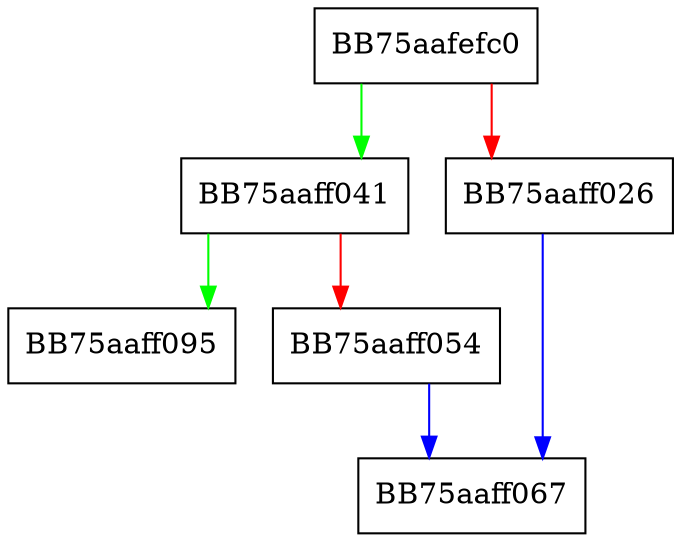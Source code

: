 digraph source_version_segment_entry___index {
  node [shape="box"];
  graph [splines=ortho];
  BB75aafefc0 -> BB75aaff041 [color="green"];
  BB75aafefc0 -> BB75aaff026 [color="red"];
  BB75aaff026 -> BB75aaff067 [color="blue"];
  BB75aaff041 -> BB75aaff095 [color="green"];
  BB75aaff041 -> BB75aaff054 [color="red"];
  BB75aaff054 -> BB75aaff067 [color="blue"];
}